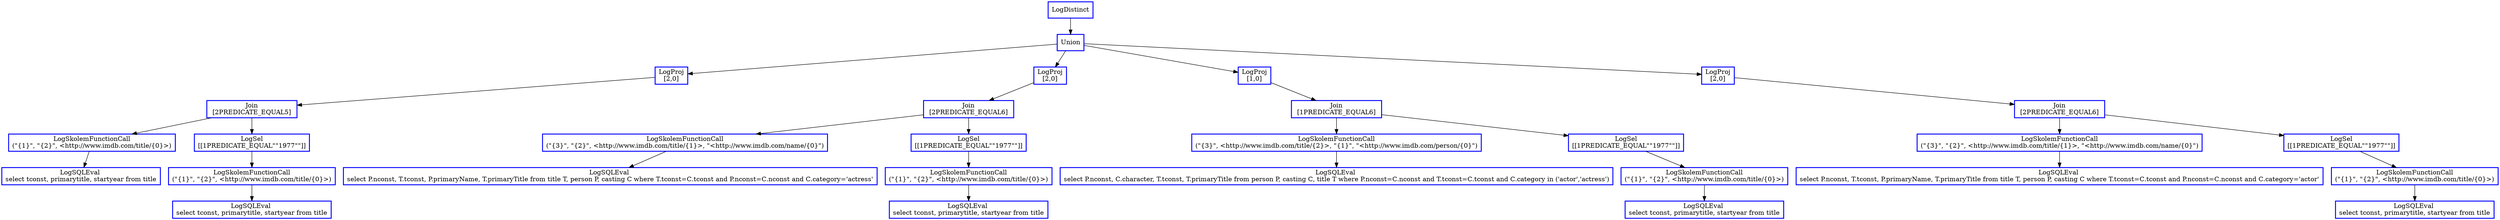 digraph  g{
node [shape=rectangle, color=black, fontcolor=black, style=bold]
0 [label="LogDistinct" , color = blue] ; 
1 [label="Union", color = blue] ; 
0 -> 1 ; 
2 [label="LogProj
[2,0]" , color = blue] ; 
1 -> 2 ; 
3 [label="Join\n [2PREDICATE_EQUAL5] ", color = blue] ; 
2 -> 3 ; 
4 [label="LogSkolemFunctionCall
(\"{1}\", \"{2}\", <http://www.imdb.com/title/{0}>)" , color = blue] ; 
3 -> 4 ; 
5 [label="LogSQLEval 
select tconst, primarytitle, startyear from title", color = blue] ; 
4 -> 5 ; 
6 [label="LogSel
[[1PREDICATE_EQUAL\"\"1977\"\"]]" , color = blue] ; 
3 -> 6 ; 
7 [label="LogSkolemFunctionCall
(\"{1}\", \"{2}\", <http://www.imdb.com/title/{0}>)" , color = blue] ; 
6 -> 7 ; 
8 [label="LogSQLEval 
select tconst, primarytitle, startyear from title", color = blue] ; 
7 -> 8 ; 
10 [label="LogProj
[2,0]" , color = blue] ; 
1 -> 10 ; 
11 [label="Join\n [2PREDICATE_EQUAL6] ", color = blue] ; 
10 -> 11 ; 
12 [label="LogSkolemFunctionCall
(\"{3}\", \"{2}\", <http://www.imdb.com/title/{1}>, \"<http://www.imdb.com/name/{0}\")" , color = blue] ; 
11 -> 12 ; 
13 [label="LogSQLEval 
select P.nconst, T.tconst, P.primaryName, T.primaryTitle from title T, person P, casting C where T.tconst=C.tconst and P.nconst=C.nconst and C.category='actress'", color = blue] ; 
12 -> 13 ; 
14 [label="LogSel
[[1PREDICATE_EQUAL\"\"1977\"\"]]" , color = blue] ; 
11 -> 14 ; 
15 [label="LogSkolemFunctionCall
(\"{1}\", \"{2}\", <http://www.imdb.com/title/{0}>)" , color = blue] ; 
14 -> 15 ; 
16 [label="LogSQLEval 
select tconst, primarytitle, startyear from title", color = blue] ; 
15 -> 16 ; 
18 [label="LogProj
[1,0]" , color = blue] ; 
1 -> 18 ; 
19 [label="Join\n [1PREDICATE_EQUAL6] ", color = blue] ; 
18 -> 19 ; 
20 [label="LogSkolemFunctionCall
(\"{3}\", <http://www.imdb.com/title/{2}>, \"{1}\", \"<http://www.imdb.com/person/{0}\")" , color = blue] ; 
19 -> 20 ; 
21 [label="LogSQLEval 
select P.nconst, C.character, T.tconst, T.primaryTitle from person P, casting C, title T where P.nconst=C.nconst and T.tconst=C.tconst and C.category in ('actor','actress')", color = blue] ; 
20 -> 21 ; 
22 [label="LogSel
[[1PREDICATE_EQUAL\"\"1977\"\"]]" , color = blue] ; 
19 -> 22 ; 
23 [label="LogSkolemFunctionCall
(\"{1}\", \"{2}\", <http://www.imdb.com/title/{0}>)" , color = blue] ; 
22 -> 23 ; 
24 [label="LogSQLEval 
select tconst, primarytitle, startyear from title", color = blue] ; 
23 -> 24 ; 
26 [label="LogProj
[2,0]" , color = blue] ; 
1 -> 26 ; 
27 [label="Join\n [2PREDICATE_EQUAL6] ", color = blue] ; 
26 -> 27 ; 
28 [label="LogSkolemFunctionCall
(\"{3}\", \"{2}\", <http://www.imdb.com/title/{1}>, \"<http://www.imdb.com/name/{0}\")" , color = blue] ; 
27 -> 28 ; 
29 [label="LogSQLEval 
select P.nconst, T.tconst, P.primaryName, T.primaryTitle from title T, person P, casting C where T.tconst=C.tconst and P.nconst=C.nconst and C.category='actor'", color = blue] ; 
28 -> 29 ; 
30 [label="LogSel
[[1PREDICATE_EQUAL\"\"1977\"\"]]" , color = blue] ; 
27 -> 30 ; 
31 [label="LogSkolemFunctionCall
(\"{1}\", \"{2}\", <http://www.imdb.com/title/{0}>)" , color = blue] ; 
30 -> 31 ; 
32 [label="LogSQLEval 
select tconst, primarytitle, startyear from title", color = blue] ; 
31 -> 32 ; 
}

